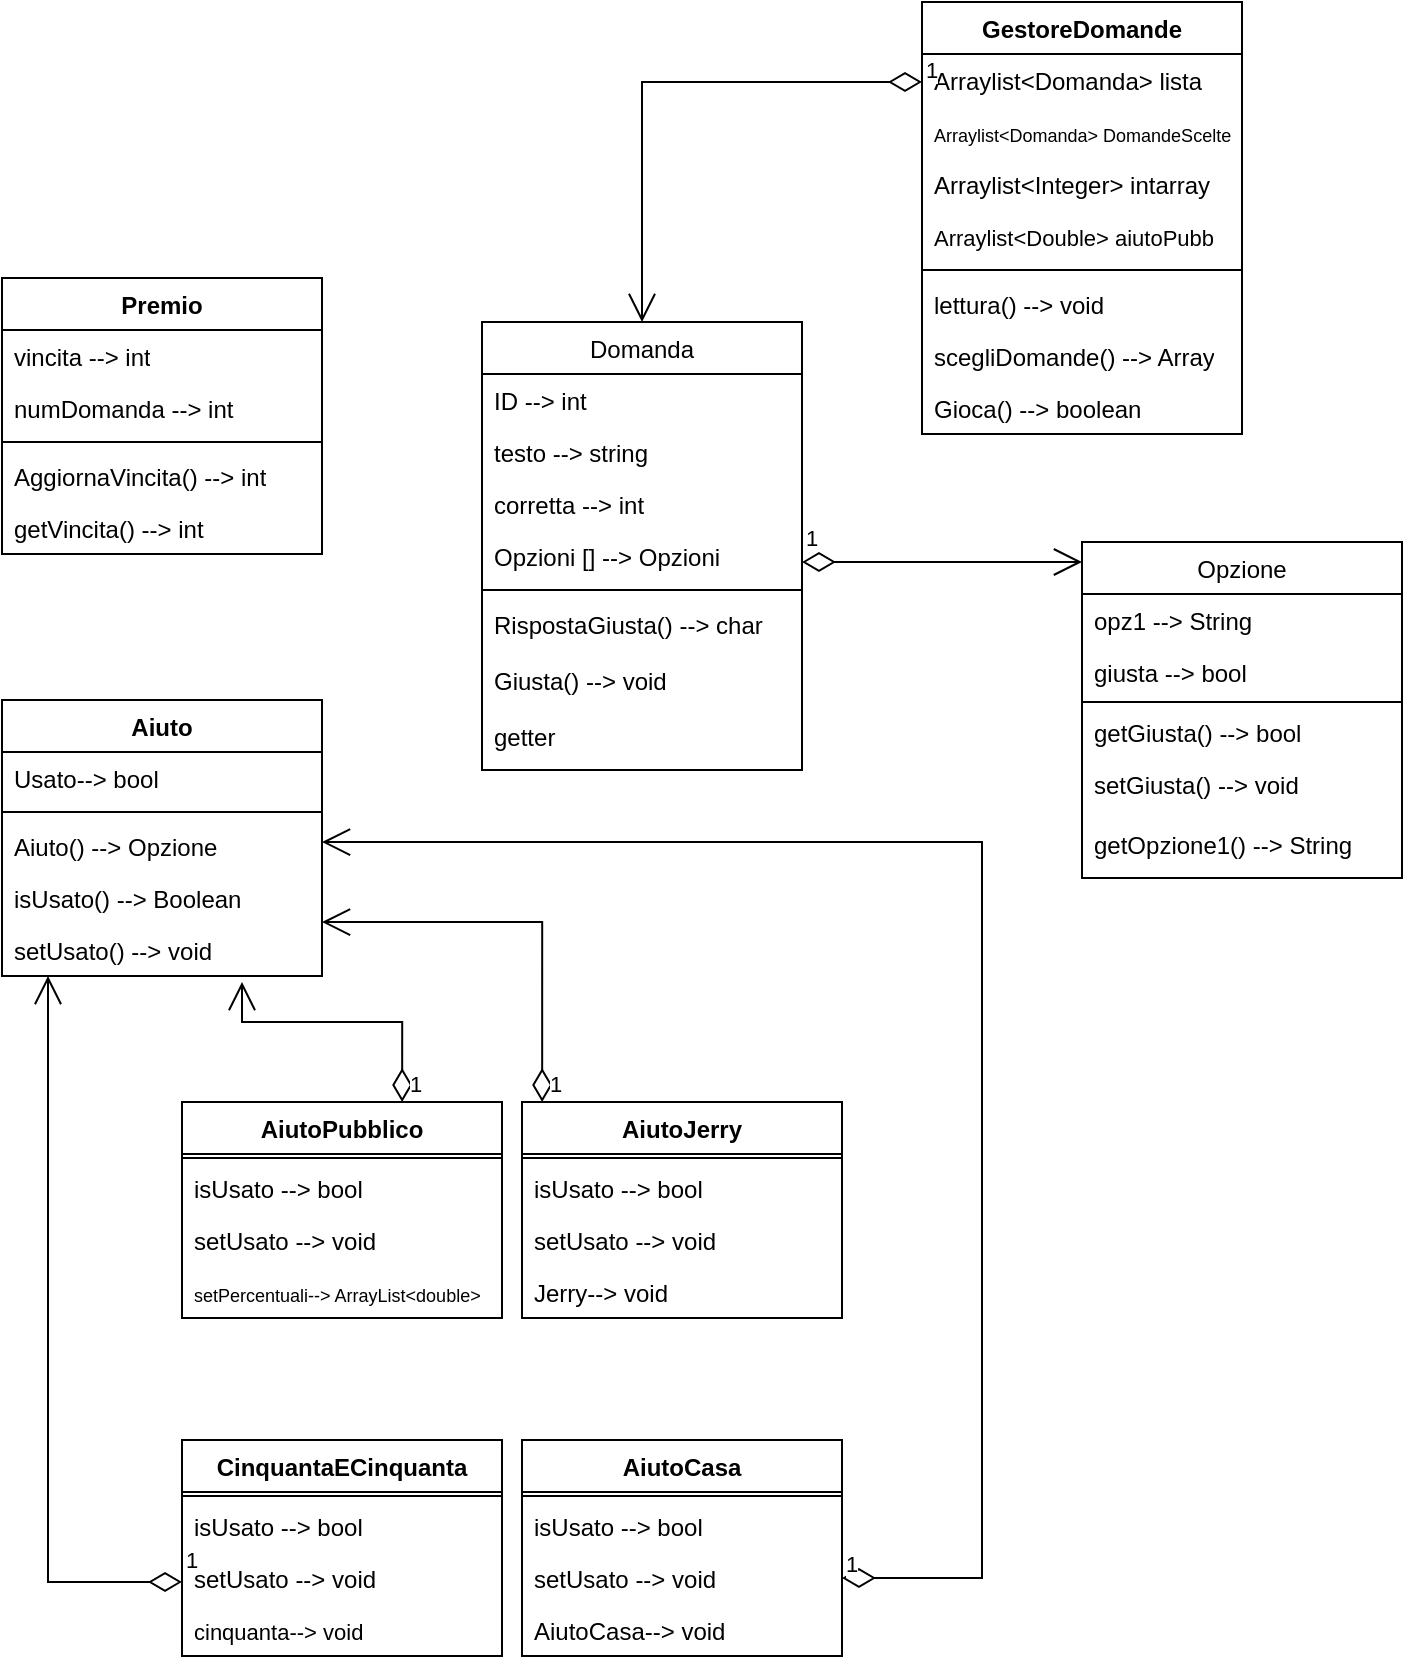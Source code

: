 <mxfile version="21.3.2" type="github">
  <diagram id="C5RBs43oDa-KdzZeNtuy" name="Page-1">
    <mxGraphModel dx="1468" dy="863" grid="1" gridSize="10" guides="1" tooltips="1" connect="1" arrows="1" fold="1" page="1" pageScale="1" pageWidth="827" pageHeight="1169" math="0" shadow="0">
      <root>
        <mxCell id="WIyWlLk6GJQsqaUBKTNV-0" />
        <mxCell id="WIyWlLk6GJQsqaUBKTNV-1" parent="WIyWlLk6GJQsqaUBKTNV-0" />
        <mxCell id="zkfFHV4jXpPFQw0GAbJ--17" value="Domanda" style="swimlane;fontStyle=0;align=center;verticalAlign=top;childLayout=stackLayout;horizontal=1;startSize=26;horizontalStack=0;resizeParent=1;resizeLast=0;collapsible=1;marginBottom=0;rounded=0;shadow=0;strokeWidth=1;" parent="WIyWlLk6GJQsqaUBKTNV-1" vertex="1">
          <mxGeometry x="270" y="340" width="160" height="224" as="geometry">
            <mxRectangle x="550" y="140" width="160" height="26" as="alternateBounds" />
          </mxGeometry>
        </mxCell>
        <mxCell id="zkfFHV4jXpPFQw0GAbJ--18" value="ID --&gt; int" style="text;align=left;verticalAlign=top;spacingLeft=4;spacingRight=4;overflow=hidden;rotatable=0;points=[[0,0.5],[1,0.5]];portConstraint=eastwest;" parent="zkfFHV4jXpPFQw0GAbJ--17" vertex="1">
          <mxGeometry y="26" width="160" height="26" as="geometry" />
        </mxCell>
        <mxCell id="zkfFHV4jXpPFQw0GAbJ--19" value="testo --&gt; string" style="text;align=left;verticalAlign=top;spacingLeft=4;spacingRight=4;overflow=hidden;rotatable=0;points=[[0,0.5],[1,0.5]];portConstraint=eastwest;rounded=0;shadow=0;html=0;" parent="zkfFHV4jXpPFQw0GAbJ--17" vertex="1">
          <mxGeometry y="52" width="160" height="26" as="geometry" />
        </mxCell>
        <mxCell id="9fCN3s4zMLlLbzTa56p_-2" value="corretta --&gt; int" style="text;align=left;verticalAlign=top;spacingLeft=4;spacingRight=4;overflow=hidden;rotatable=0;points=[[0,0.5],[1,0.5]];portConstraint=eastwest;rounded=0;shadow=0;html=0;" parent="zkfFHV4jXpPFQw0GAbJ--17" vertex="1">
          <mxGeometry y="78" width="160" height="26" as="geometry" />
        </mxCell>
        <mxCell id="zkfFHV4jXpPFQw0GAbJ--20" value="Opzioni [] --&gt; Opzioni" style="text;align=left;verticalAlign=top;spacingLeft=4;spacingRight=4;overflow=hidden;rotatable=0;points=[[0,0.5],[1,0.5]];portConstraint=eastwest;rounded=0;shadow=0;html=0;" parent="zkfFHV4jXpPFQw0GAbJ--17" vertex="1">
          <mxGeometry y="104" width="160" height="26" as="geometry" />
        </mxCell>
        <mxCell id="zkfFHV4jXpPFQw0GAbJ--23" value="" style="line;html=1;strokeWidth=1;align=left;verticalAlign=middle;spacingTop=-1;spacingLeft=3;spacingRight=3;rotatable=0;labelPosition=right;points=[];portConstraint=eastwest;" parent="zkfFHV4jXpPFQw0GAbJ--17" vertex="1">
          <mxGeometry y="130" width="160" height="8" as="geometry" />
        </mxCell>
        <mxCell id="zkfFHV4jXpPFQw0GAbJ--24" value="RispostaGiusta() --&gt; char" style="text;align=left;verticalAlign=top;spacingLeft=4;spacingRight=4;overflow=hidden;rotatable=0;points=[[0,0.5],[1,0.5]];portConstraint=eastwest;" parent="zkfFHV4jXpPFQw0GAbJ--17" vertex="1">
          <mxGeometry y="138" width="160" height="28" as="geometry" />
        </mxCell>
        <mxCell id="9fCN3s4zMLlLbzTa56p_-0" value="Giusta() --&gt; void " style="text;align=left;verticalAlign=top;spacingLeft=4;spacingRight=4;overflow=hidden;rotatable=0;points=[[0,0.5],[1,0.5]];portConstraint=eastwest;" parent="zkfFHV4jXpPFQw0GAbJ--17" vertex="1">
          <mxGeometry y="166" width="160" height="28" as="geometry" />
        </mxCell>
        <mxCell id="IM52D3VcYmx-DJAXNfUQ-20" value="getter" style="text;align=left;verticalAlign=top;spacingLeft=4;spacingRight=4;overflow=hidden;rotatable=0;points=[[0,0.5],[1,0.5]];portConstraint=eastwest;" parent="zkfFHV4jXpPFQw0GAbJ--17" vertex="1">
          <mxGeometry y="194" width="160" height="30" as="geometry" />
        </mxCell>
        <mxCell id="IM52D3VcYmx-DJAXNfUQ-2" value="Opzione" style="swimlane;fontStyle=0;align=center;verticalAlign=top;childLayout=stackLayout;horizontal=1;startSize=26;horizontalStack=0;resizeParent=1;resizeLast=0;collapsible=1;marginBottom=0;rounded=0;shadow=0;strokeWidth=1;" parent="WIyWlLk6GJQsqaUBKTNV-1" vertex="1">
          <mxGeometry x="570" y="450" width="160" height="168" as="geometry">
            <mxRectangle x="550" y="140" width="160" height="26" as="alternateBounds" />
          </mxGeometry>
        </mxCell>
        <mxCell id="IM52D3VcYmx-DJAXNfUQ-3" value="opz1 --&gt; String" style="text;align=left;verticalAlign=top;spacingLeft=4;spacingRight=4;overflow=hidden;rotatable=0;points=[[0,0.5],[1,0.5]];portConstraint=eastwest;" parent="IM52D3VcYmx-DJAXNfUQ-2" vertex="1">
          <mxGeometry y="26" width="160" height="26" as="geometry" />
        </mxCell>
        <mxCell id="IM52D3VcYmx-DJAXNfUQ-11" value="giusta --&gt; bool" style="text;align=left;verticalAlign=top;spacingLeft=4;spacingRight=4;overflow=hidden;rotatable=0;points=[[0,0.5],[1,0.5]];portConstraint=eastwest;rounded=0;shadow=0;html=0;" parent="IM52D3VcYmx-DJAXNfUQ-2" vertex="1">
          <mxGeometry y="52" width="160" height="26" as="geometry" />
        </mxCell>
        <mxCell id="IM52D3VcYmx-DJAXNfUQ-6" value="" style="line;html=1;strokeWidth=1;align=left;verticalAlign=middle;spacingTop=-1;spacingLeft=3;spacingRight=3;rotatable=0;labelPosition=right;points=[];portConstraint=eastwest;" parent="IM52D3VcYmx-DJAXNfUQ-2" vertex="1">
          <mxGeometry y="78" width="160" height="4" as="geometry" />
        </mxCell>
        <mxCell id="IM52D3VcYmx-DJAXNfUQ-19" value="getGiusta() --&gt; bool" style="text;align=left;verticalAlign=top;spacingLeft=4;spacingRight=4;overflow=hidden;rotatable=0;points=[[0,0.5],[1,0.5]];portConstraint=eastwest;" parent="IM52D3VcYmx-DJAXNfUQ-2" vertex="1">
          <mxGeometry y="82" width="160" height="26" as="geometry" />
        </mxCell>
        <mxCell id="9fCN3s4zMLlLbzTa56p_-1" value="setGiusta() --&gt; void" style="text;align=left;verticalAlign=top;spacingLeft=4;spacingRight=4;overflow=hidden;rotatable=0;points=[[0,0.5],[1,0.5]];portConstraint=eastwest;" parent="IM52D3VcYmx-DJAXNfUQ-2" vertex="1">
          <mxGeometry y="108" width="160" height="30" as="geometry" />
        </mxCell>
        <mxCell id="IM52D3VcYmx-DJAXNfUQ-29" value="getOpzione1() --&gt; String" style="text;align=left;verticalAlign=top;spacingLeft=4;spacingRight=4;overflow=hidden;rotatable=0;points=[[0,0.5],[1,0.5]];portConstraint=eastwest;" parent="IM52D3VcYmx-DJAXNfUQ-2" vertex="1">
          <mxGeometry y="138" width="160" height="30" as="geometry" />
        </mxCell>
        <mxCell id="IM52D3VcYmx-DJAXNfUQ-14" value="1" style="endArrow=open;html=1;endSize=12;startArrow=diamondThin;startSize=14;startFill=0;edgeStyle=orthogonalEdgeStyle;align=left;verticalAlign=bottom;rounded=0;" parent="WIyWlLk6GJQsqaUBKTNV-1" edge="1">
          <mxGeometry x="-1" y="3" relative="1" as="geometry">
            <mxPoint x="430" y="460" as="sourcePoint" />
            <mxPoint x="570" y="460" as="targetPoint" />
          </mxGeometry>
        </mxCell>
        <mxCell id="IM52D3VcYmx-DJAXNfUQ-15" value="Premio" style="swimlane;fontStyle=1;align=center;verticalAlign=top;childLayout=stackLayout;horizontal=1;startSize=26;horizontalStack=0;resizeParent=1;resizeParentMax=0;resizeLast=0;collapsible=1;marginBottom=0;whiteSpace=wrap;html=1;" parent="WIyWlLk6GJQsqaUBKTNV-1" vertex="1">
          <mxGeometry x="30" y="318" width="160" height="138" as="geometry" />
        </mxCell>
        <mxCell id="IM52D3VcYmx-DJAXNfUQ-16" value="vincita --&amp;gt; int" style="text;strokeColor=none;fillColor=none;align=left;verticalAlign=top;spacingLeft=4;spacingRight=4;overflow=hidden;rotatable=0;points=[[0,0.5],[1,0.5]];portConstraint=eastwest;whiteSpace=wrap;html=1;" parent="IM52D3VcYmx-DJAXNfUQ-15" vertex="1">
          <mxGeometry y="26" width="160" height="26" as="geometry" />
        </mxCell>
        <mxCell id="IM52D3VcYmx-DJAXNfUQ-21" value="numDomanda --&amp;gt; int" style="text;strokeColor=none;fillColor=none;align=left;verticalAlign=top;spacingLeft=4;spacingRight=4;overflow=hidden;rotatable=0;points=[[0,0.5],[1,0.5]];portConstraint=eastwest;whiteSpace=wrap;html=1;" parent="IM52D3VcYmx-DJAXNfUQ-15" vertex="1">
          <mxGeometry y="52" width="160" height="26" as="geometry" />
        </mxCell>
        <mxCell id="IM52D3VcYmx-DJAXNfUQ-17" value="" style="line;strokeWidth=1;fillColor=none;align=left;verticalAlign=middle;spacingTop=-1;spacingLeft=3;spacingRight=3;rotatable=0;labelPosition=right;points=[];portConstraint=eastwest;strokeColor=inherit;" parent="IM52D3VcYmx-DJAXNfUQ-15" vertex="1">
          <mxGeometry y="78" width="160" height="8" as="geometry" />
        </mxCell>
        <mxCell id="IM52D3VcYmx-DJAXNfUQ-18" value="AggiornaVincita() --&amp;gt; int" style="text;strokeColor=none;fillColor=none;align=left;verticalAlign=top;spacingLeft=4;spacingRight=4;overflow=hidden;rotatable=0;points=[[0,0.5],[1,0.5]];portConstraint=eastwest;whiteSpace=wrap;html=1;" parent="IM52D3VcYmx-DJAXNfUQ-15" vertex="1">
          <mxGeometry y="86" width="160" height="26" as="geometry" />
        </mxCell>
        <mxCell id="qqIegqN3TjPisS65uOem-3" value="getVincita() --&amp;gt; int" style="text;strokeColor=none;fillColor=none;align=left;verticalAlign=top;spacingLeft=4;spacingRight=4;overflow=hidden;rotatable=0;points=[[0,0.5],[1,0.5]];portConstraint=eastwest;whiteSpace=wrap;html=1;" vertex="1" parent="IM52D3VcYmx-DJAXNfUQ-15">
          <mxGeometry y="112" width="160" height="26" as="geometry" />
        </mxCell>
        <mxCell id="IM52D3VcYmx-DJAXNfUQ-22" value="Aiuto" style="swimlane;fontStyle=1;align=center;verticalAlign=top;childLayout=stackLayout;horizontal=1;startSize=26;horizontalStack=0;resizeParent=1;resizeParentMax=0;resizeLast=0;collapsible=1;marginBottom=0;whiteSpace=wrap;html=1;" parent="WIyWlLk6GJQsqaUBKTNV-1" vertex="1">
          <mxGeometry x="30" y="529" width="160" height="138" as="geometry" />
        </mxCell>
        <mxCell id="DmwqKdvcuHMi_dq0lkdC-0" value="Usato--&amp;gt; bool" style="text;strokeColor=none;fillColor=none;align=left;verticalAlign=top;spacingLeft=4;spacingRight=4;overflow=hidden;rotatable=0;points=[[0,0.5],[1,0.5]];portConstraint=eastwest;whiteSpace=wrap;html=1;" parent="IM52D3VcYmx-DJAXNfUQ-22" vertex="1">
          <mxGeometry y="26" width="160" height="26" as="geometry" />
        </mxCell>
        <mxCell id="IM52D3VcYmx-DJAXNfUQ-24" value="" style="line;strokeWidth=1;fillColor=none;align=left;verticalAlign=middle;spacingTop=-1;spacingLeft=3;spacingRight=3;rotatable=0;labelPosition=right;points=[];portConstraint=eastwest;strokeColor=inherit;" parent="IM52D3VcYmx-DJAXNfUQ-22" vertex="1">
          <mxGeometry y="52" width="160" height="8" as="geometry" />
        </mxCell>
        <mxCell id="IM52D3VcYmx-DJAXNfUQ-25" value="Aiuto() --&amp;gt; Opzione" style="text;strokeColor=none;fillColor=none;align=left;verticalAlign=top;spacingLeft=4;spacingRight=4;overflow=hidden;rotatable=0;points=[[0,0.5],[1,0.5]];portConstraint=eastwest;whiteSpace=wrap;html=1;" parent="IM52D3VcYmx-DJAXNfUQ-22" vertex="1">
          <mxGeometry y="60" width="160" height="26" as="geometry" />
        </mxCell>
        <mxCell id="qqIegqN3TjPisS65uOem-0" value="isUsato() --&amp;gt; Boolean" style="text;strokeColor=none;fillColor=none;align=left;verticalAlign=top;spacingLeft=4;spacingRight=4;overflow=hidden;rotatable=0;points=[[0,0.5],[1,0.5]];portConstraint=eastwest;whiteSpace=wrap;html=1;" vertex="1" parent="IM52D3VcYmx-DJAXNfUQ-22">
          <mxGeometry y="86" width="160" height="26" as="geometry" />
        </mxCell>
        <mxCell id="qqIegqN3TjPisS65uOem-1" value="setUsato() --&amp;gt; void" style="text;strokeColor=none;fillColor=none;align=left;verticalAlign=top;spacingLeft=4;spacingRight=4;overflow=hidden;rotatable=0;points=[[0,0.5],[1,0.5]];portConstraint=eastwest;whiteSpace=wrap;html=1;" vertex="1" parent="IM52D3VcYmx-DJAXNfUQ-22">
          <mxGeometry y="112" width="160" height="26" as="geometry" />
        </mxCell>
        <mxCell id="Q8D5ZRhir4nUea_CEYtx-0" value="GestoreDomande" style="swimlane;fontStyle=1;align=center;verticalAlign=top;childLayout=stackLayout;horizontal=1;startSize=26;horizontalStack=0;resizeParent=1;resizeParentMax=0;resizeLast=0;collapsible=1;marginBottom=0;whiteSpace=wrap;html=1;" parent="WIyWlLk6GJQsqaUBKTNV-1" vertex="1">
          <mxGeometry x="490" y="180" width="160" height="216" as="geometry" />
        </mxCell>
        <mxCell id="Q8D5ZRhir4nUea_CEYtx-2" value="Arraylist&amp;lt;Domanda&amp;gt; lista" style="text;strokeColor=none;fillColor=none;align=left;verticalAlign=top;spacingLeft=4;spacingRight=4;overflow=hidden;rotatable=0;points=[[0,0.5],[1,0.5]];portConstraint=eastwest;whiteSpace=wrap;html=1;" parent="Q8D5ZRhir4nUea_CEYtx-0" vertex="1">
          <mxGeometry y="26" width="160" height="26" as="geometry" />
        </mxCell>
        <mxCell id="qqIegqN3TjPisS65uOem-4" value="&lt;font style=&quot;font-size: 9px;&quot;&gt;Arraylist&amp;lt;Domanda&amp;gt; DomandeScelte&lt;/font&gt;" style="text;strokeColor=none;fillColor=none;align=left;verticalAlign=top;spacingLeft=4;spacingRight=4;overflow=hidden;rotatable=0;points=[[0,0.5],[1,0.5]];portConstraint=eastwest;whiteSpace=wrap;html=1;" vertex="1" parent="Q8D5ZRhir4nUea_CEYtx-0">
          <mxGeometry y="52" width="160" height="26" as="geometry" />
        </mxCell>
        <mxCell id="qqIegqN3TjPisS65uOem-5" value="Arraylist&amp;lt;Integer&amp;gt; intarray" style="text;strokeColor=none;fillColor=none;align=left;verticalAlign=top;spacingLeft=4;spacingRight=4;overflow=hidden;rotatable=0;points=[[0,0.5],[1,0.5]];portConstraint=eastwest;whiteSpace=wrap;html=1;" vertex="1" parent="Q8D5ZRhir4nUea_CEYtx-0">
          <mxGeometry y="78" width="160" height="26" as="geometry" />
        </mxCell>
        <mxCell id="qqIegqN3TjPisS65uOem-6" value="&lt;font style=&quot;font-size: 11px;&quot;&gt;Arraylist&amp;lt;Double&amp;gt; aiutoPubb&lt;/font&gt;" style="text;strokeColor=none;fillColor=none;align=left;verticalAlign=top;spacingLeft=4;spacingRight=4;overflow=hidden;rotatable=0;points=[[0,0.5],[1,0.5]];portConstraint=eastwest;whiteSpace=wrap;html=1;" vertex="1" parent="Q8D5ZRhir4nUea_CEYtx-0">
          <mxGeometry y="104" width="160" height="26" as="geometry" />
        </mxCell>
        <mxCell id="Q8D5ZRhir4nUea_CEYtx-3" value="" style="line;strokeWidth=1;fillColor=none;align=left;verticalAlign=middle;spacingTop=-1;spacingLeft=3;spacingRight=3;rotatable=0;labelPosition=right;points=[];portConstraint=eastwest;strokeColor=inherit;" parent="Q8D5ZRhir4nUea_CEYtx-0" vertex="1">
          <mxGeometry y="130" width="160" height="8" as="geometry" />
        </mxCell>
        <mxCell id="Q8D5ZRhir4nUea_CEYtx-4" value="lettura() --&amp;gt; void" style="text;strokeColor=none;fillColor=none;align=left;verticalAlign=top;spacingLeft=4;spacingRight=4;overflow=hidden;rotatable=0;points=[[0,0.5],[1,0.5]];portConstraint=eastwest;whiteSpace=wrap;html=1;" parent="Q8D5ZRhir4nUea_CEYtx-0" vertex="1">
          <mxGeometry y="138" width="160" height="26" as="geometry" />
        </mxCell>
        <mxCell id="Q8D5ZRhir4nUea_CEYtx-6" value="scegliDomande() --&amp;gt; Array" style="text;strokeColor=none;fillColor=none;align=left;verticalAlign=top;spacingLeft=4;spacingRight=4;overflow=hidden;rotatable=0;points=[[0,0.5],[1,0.5]];portConstraint=eastwest;whiteSpace=wrap;html=1;" parent="Q8D5ZRhir4nUea_CEYtx-0" vertex="1">
          <mxGeometry y="164" width="160" height="26" as="geometry" />
        </mxCell>
        <mxCell id="qgZUp_Ex8QvXI8JPve7l-0" value="Gioca() --&amp;gt; boolean" style="text;strokeColor=none;fillColor=none;align=left;verticalAlign=top;spacingLeft=4;spacingRight=4;overflow=hidden;rotatable=0;points=[[0,0.5],[1,0.5]];portConstraint=eastwest;whiteSpace=wrap;html=1;" parent="Q8D5ZRhir4nUea_CEYtx-0" vertex="1">
          <mxGeometry y="190" width="160" height="26" as="geometry" />
        </mxCell>
        <mxCell id="Q8D5ZRhir4nUea_CEYtx-7" value="1" style="endArrow=open;html=1;endSize=12;startArrow=diamondThin;startSize=14;startFill=0;edgeStyle=orthogonalEdgeStyle;align=left;verticalAlign=bottom;rounded=0;entryX=0.5;entryY=0;entryDx=0;entryDy=0;" parent="WIyWlLk6GJQsqaUBKTNV-1" target="zkfFHV4jXpPFQw0GAbJ--17" edge="1">
          <mxGeometry x="-1" y="3" relative="1" as="geometry">
            <mxPoint x="490" y="220" as="sourcePoint" />
            <mxPoint x="580" y="470" as="targetPoint" />
            <Array as="points">
              <mxPoint x="350" y="220" />
            </Array>
          </mxGeometry>
        </mxCell>
        <mxCell id="DmwqKdvcuHMi_dq0lkdC-10" value="AiutoJerry" style="swimlane;fontStyle=1;align=center;verticalAlign=top;childLayout=stackLayout;horizontal=1;startSize=26;horizontalStack=0;resizeParent=1;resizeParentMax=0;resizeLast=0;collapsible=1;marginBottom=0;whiteSpace=wrap;html=1;" parent="WIyWlLk6GJQsqaUBKTNV-1" vertex="1">
          <mxGeometry x="290" y="730" width="160" height="108" as="geometry" />
        </mxCell>
        <mxCell id="DmwqKdvcuHMi_dq0lkdC-12" value="" style="line;strokeWidth=1;fillColor=none;align=left;verticalAlign=middle;spacingTop=-1;spacingLeft=3;spacingRight=3;rotatable=0;labelPosition=right;points=[];portConstraint=eastwest;strokeColor=inherit;" parent="DmwqKdvcuHMi_dq0lkdC-10" vertex="1">
          <mxGeometry y="26" width="160" height="4" as="geometry" />
        </mxCell>
        <mxCell id="DmwqKdvcuHMi_dq0lkdC-13" value="isUsato --&amp;gt; bool" style="text;strokeColor=none;fillColor=none;align=left;verticalAlign=top;spacingLeft=4;spacingRight=4;overflow=hidden;rotatable=0;points=[[0,0.5],[1,0.5]];portConstraint=eastwest;whiteSpace=wrap;html=1;" parent="DmwqKdvcuHMi_dq0lkdC-10" vertex="1">
          <mxGeometry y="30" width="160" height="26" as="geometry" />
        </mxCell>
        <mxCell id="DmwqKdvcuHMi_dq0lkdC-14" value="setUsato --&amp;gt; void" style="text;strokeColor=none;fillColor=none;align=left;verticalAlign=top;spacingLeft=4;spacingRight=4;overflow=hidden;rotatable=0;points=[[0,0.5],[1,0.5]];portConstraint=eastwest;whiteSpace=wrap;html=1;" parent="DmwqKdvcuHMi_dq0lkdC-10" vertex="1">
          <mxGeometry y="56" width="160" height="26" as="geometry" />
        </mxCell>
        <mxCell id="DmwqKdvcuHMi_dq0lkdC-15" value="Jerry--&amp;gt; void" style="text;strokeColor=none;fillColor=none;align=left;verticalAlign=top;spacingLeft=4;spacingRight=4;overflow=hidden;rotatable=0;points=[[0,0.5],[1,0.5]];portConstraint=eastwest;whiteSpace=wrap;html=1;" parent="DmwqKdvcuHMi_dq0lkdC-10" vertex="1">
          <mxGeometry y="82" width="160" height="26" as="geometry" />
        </mxCell>
        <mxCell id="DmwqKdvcuHMi_dq0lkdC-16" value="CinquantaECinquanta" style="swimlane;fontStyle=1;align=center;verticalAlign=top;childLayout=stackLayout;horizontal=1;startSize=26;horizontalStack=0;resizeParent=1;resizeParentMax=0;resizeLast=0;collapsible=1;marginBottom=0;whiteSpace=wrap;html=1;" parent="WIyWlLk6GJQsqaUBKTNV-1" vertex="1">
          <mxGeometry x="120" y="899" width="160" height="108" as="geometry" />
        </mxCell>
        <mxCell id="DmwqKdvcuHMi_dq0lkdC-17" value="" style="line;strokeWidth=1;fillColor=none;align=left;verticalAlign=middle;spacingTop=-1;spacingLeft=3;spacingRight=3;rotatable=0;labelPosition=right;points=[];portConstraint=eastwest;strokeColor=inherit;" parent="DmwqKdvcuHMi_dq0lkdC-16" vertex="1">
          <mxGeometry y="26" width="160" height="4" as="geometry" />
        </mxCell>
        <mxCell id="DmwqKdvcuHMi_dq0lkdC-18" value="isUsato --&amp;gt; bool" style="text;strokeColor=none;fillColor=none;align=left;verticalAlign=top;spacingLeft=4;spacingRight=4;overflow=hidden;rotatable=0;points=[[0,0.5],[1,0.5]];portConstraint=eastwest;whiteSpace=wrap;html=1;" parent="DmwqKdvcuHMi_dq0lkdC-16" vertex="1">
          <mxGeometry y="30" width="160" height="26" as="geometry" />
        </mxCell>
        <mxCell id="DmwqKdvcuHMi_dq0lkdC-19" value="setUsato --&amp;gt; void" style="text;strokeColor=none;fillColor=none;align=left;verticalAlign=top;spacingLeft=4;spacingRight=4;overflow=hidden;rotatable=0;points=[[0,0.5],[1,0.5]];portConstraint=eastwest;whiteSpace=wrap;html=1;" parent="DmwqKdvcuHMi_dq0lkdC-16" vertex="1">
          <mxGeometry y="56" width="160" height="26" as="geometry" />
        </mxCell>
        <mxCell id="DmwqKdvcuHMi_dq0lkdC-20" value="&lt;font style=&quot;font-size: 11px;&quot;&gt;cinquanta--&amp;gt; void&lt;/font&gt;" style="text;strokeColor=none;fillColor=none;align=left;verticalAlign=top;spacingLeft=4;spacingRight=4;overflow=hidden;rotatable=0;points=[[0,0.5],[1,0.5]];portConstraint=eastwest;whiteSpace=wrap;html=1;" parent="DmwqKdvcuHMi_dq0lkdC-16" vertex="1">
          <mxGeometry y="82" width="160" height="26" as="geometry" />
        </mxCell>
        <mxCell id="DmwqKdvcuHMi_dq0lkdC-21" value="AiutoCasa" style="swimlane;fontStyle=1;align=center;verticalAlign=top;childLayout=stackLayout;horizontal=1;startSize=26;horizontalStack=0;resizeParent=1;resizeParentMax=0;resizeLast=0;collapsible=1;marginBottom=0;whiteSpace=wrap;html=1;" parent="WIyWlLk6GJQsqaUBKTNV-1" vertex="1">
          <mxGeometry x="290" y="899" width="160" height="108" as="geometry" />
        </mxCell>
        <mxCell id="DmwqKdvcuHMi_dq0lkdC-22" value="" style="line;strokeWidth=1;fillColor=none;align=left;verticalAlign=middle;spacingTop=-1;spacingLeft=3;spacingRight=3;rotatable=0;labelPosition=right;points=[];portConstraint=eastwest;strokeColor=inherit;" parent="DmwqKdvcuHMi_dq0lkdC-21" vertex="1">
          <mxGeometry y="26" width="160" height="4" as="geometry" />
        </mxCell>
        <mxCell id="DmwqKdvcuHMi_dq0lkdC-23" value="isUsato --&amp;gt; bool" style="text;strokeColor=none;fillColor=none;align=left;verticalAlign=top;spacingLeft=4;spacingRight=4;overflow=hidden;rotatable=0;points=[[0,0.5],[1,0.5]];portConstraint=eastwest;whiteSpace=wrap;html=1;" parent="DmwqKdvcuHMi_dq0lkdC-21" vertex="1">
          <mxGeometry y="30" width="160" height="26" as="geometry" />
        </mxCell>
        <mxCell id="DmwqKdvcuHMi_dq0lkdC-24" value="setUsato --&amp;gt; void" style="text;strokeColor=none;fillColor=none;align=left;verticalAlign=top;spacingLeft=4;spacingRight=4;overflow=hidden;rotatable=0;points=[[0,0.5],[1,0.5]];portConstraint=eastwest;whiteSpace=wrap;html=1;" parent="DmwqKdvcuHMi_dq0lkdC-21" vertex="1">
          <mxGeometry y="56" width="160" height="26" as="geometry" />
        </mxCell>
        <mxCell id="DmwqKdvcuHMi_dq0lkdC-25" value="&lt;font style=&quot;font-size: 12px;&quot;&gt;AiutoCasa--&amp;gt; void&lt;/font&gt;" style="text;strokeColor=none;fillColor=none;align=left;verticalAlign=top;spacingLeft=4;spacingRight=4;overflow=hidden;rotatable=0;points=[[0,0.5],[1,0.5]];portConstraint=eastwest;whiteSpace=wrap;html=1;" parent="DmwqKdvcuHMi_dq0lkdC-21" vertex="1">
          <mxGeometry y="82" width="160" height="26" as="geometry" />
        </mxCell>
        <mxCell id="DmwqKdvcuHMi_dq0lkdC-26" value="AiutoPubblico" style="swimlane;fontStyle=1;align=center;verticalAlign=top;childLayout=stackLayout;horizontal=1;startSize=26;horizontalStack=0;resizeParent=1;resizeParentMax=0;resizeLast=0;collapsible=1;marginBottom=0;whiteSpace=wrap;html=1;" parent="WIyWlLk6GJQsqaUBKTNV-1" vertex="1">
          <mxGeometry x="120" y="730" width="160" height="108" as="geometry" />
        </mxCell>
        <mxCell id="DmwqKdvcuHMi_dq0lkdC-27" value="" style="line;strokeWidth=1;fillColor=none;align=left;verticalAlign=middle;spacingTop=-1;spacingLeft=3;spacingRight=3;rotatable=0;labelPosition=right;points=[];portConstraint=eastwest;strokeColor=inherit;" parent="DmwqKdvcuHMi_dq0lkdC-26" vertex="1">
          <mxGeometry y="26" width="160" height="4" as="geometry" />
        </mxCell>
        <mxCell id="DmwqKdvcuHMi_dq0lkdC-28" value="isUsato --&amp;gt; bool" style="text;strokeColor=none;fillColor=none;align=left;verticalAlign=top;spacingLeft=4;spacingRight=4;overflow=hidden;rotatable=0;points=[[0,0.5],[1,0.5]];portConstraint=eastwest;whiteSpace=wrap;html=1;" parent="DmwqKdvcuHMi_dq0lkdC-26" vertex="1">
          <mxGeometry y="30" width="160" height="26" as="geometry" />
        </mxCell>
        <mxCell id="DmwqKdvcuHMi_dq0lkdC-29" value="setUsato --&amp;gt; void" style="text;strokeColor=none;fillColor=none;align=left;verticalAlign=top;spacingLeft=4;spacingRight=4;overflow=hidden;rotatable=0;points=[[0,0.5],[1,0.5]];portConstraint=eastwest;whiteSpace=wrap;html=1;" parent="DmwqKdvcuHMi_dq0lkdC-26" vertex="1">
          <mxGeometry y="56" width="160" height="26" as="geometry" />
        </mxCell>
        <mxCell id="DmwqKdvcuHMi_dq0lkdC-30" value="&lt;font style=&quot;font-size: 9px;&quot;&gt;setPercentuali--&amp;gt; ArrayList&amp;lt;double&amp;gt;&lt;/font&gt;" style="text;strokeColor=none;fillColor=none;align=left;verticalAlign=top;spacingLeft=4;spacingRight=4;overflow=hidden;rotatable=0;points=[[0,0.5],[1,0.5]];portConstraint=eastwest;whiteSpace=wrap;html=1;" parent="DmwqKdvcuHMi_dq0lkdC-26" vertex="1">
          <mxGeometry y="82" width="160" height="26" as="geometry" />
        </mxCell>
        <mxCell id="DmwqKdvcuHMi_dq0lkdC-31" value="1" style="endArrow=open;html=1;endSize=12;startArrow=diamondThin;startSize=14;startFill=0;edgeStyle=orthogonalEdgeStyle;align=left;verticalAlign=bottom;rounded=0;exitX=0.063;exitY=0;exitDx=0;exitDy=0;exitPerimeter=0;" parent="WIyWlLk6GJQsqaUBKTNV-1" source="DmwqKdvcuHMi_dq0lkdC-10" edge="1">
          <mxGeometry x="-1" y="-2" relative="1" as="geometry">
            <mxPoint x="300" y="720" as="sourcePoint" />
            <mxPoint x="190" y="640.03" as="targetPoint" />
            <Array as="points">
              <mxPoint x="300" y="640" />
            </Array>
            <mxPoint as="offset" />
          </mxGeometry>
        </mxCell>
        <mxCell id="DmwqKdvcuHMi_dq0lkdC-32" value="1" style="endArrow=open;html=1;endSize=12;startArrow=diamondThin;startSize=14;startFill=0;edgeStyle=orthogonalEdgeStyle;align=left;verticalAlign=bottom;rounded=0;exitX=0.688;exitY=0;exitDx=0;exitDy=0;exitPerimeter=0;" parent="WIyWlLk6GJQsqaUBKTNV-1" source="DmwqKdvcuHMi_dq0lkdC-26" edge="1">
          <mxGeometry x="-1" y="-2" relative="1" as="geometry">
            <mxPoint x="210" y="730" as="sourcePoint" />
            <mxPoint x="150" y="670" as="targetPoint" />
            <Array as="points">
              <mxPoint x="230" y="690" />
              <mxPoint x="150" y="690" />
            </Array>
            <mxPoint as="offset" />
          </mxGeometry>
        </mxCell>
        <mxCell id="DmwqKdvcuHMi_dq0lkdC-33" value="1" style="endArrow=open;html=1;endSize=12;startArrow=diamondThin;startSize=14;startFill=0;edgeStyle=orthogonalEdgeStyle;align=left;verticalAlign=bottom;rounded=0;" parent="WIyWlLk6GJQsqaUBKTNV-1" target="qqIegqN3TjPisS65uOem-1" edge="1">
          <mxGeometry x="-1" y="-2" relative="1" as="geometry">
            <mxPoint x="120" y="970" as="sourcePoint" />
            <mxPoint x="50" y="680" as="targetPoint" />
            <Array as="points">
              <mxPoint x="53" y="970" />
            </Array>
            <mxPoint as="offset" />
          </mxGeometry>
        </mxCell>
        <mxCell id="DmwqKdvcuHMi_dq0lkdC-34" value="1" style="endArrow=open;html=1;endSize=12;startArrow=diamondThin;startSize=14;startFill=0;edgeStyle=orthogonalEdgeStyle;align=left;verticalAlign=bottom;rounded=0;exitX=1;exitY=0.5;exitDx=0;exitDy=0;" parent="WIyWlLk6GJQsqaUBKTNV-1" source="DmwqKdvcuHMi_dq0lkdC-24" edge="1">
          <mxGeometry x="-1" y="-2" relative="1" as="geometry">
            <mxPoint x="450" y="712" as="sourcePoint" />
            <mxPoint x="190" y="600.03" as="targetPoint" />
            <Array as="points">
              <mxPoint x="520" y="968" />
              <mxPoint x="520" y="600" />
            </Array>
            <mxPoint as="offset" />
          </mxGeometry>
        </mxCell>
      </root>
    </mxGraphModel>
  </diagram>
</mxfile>
